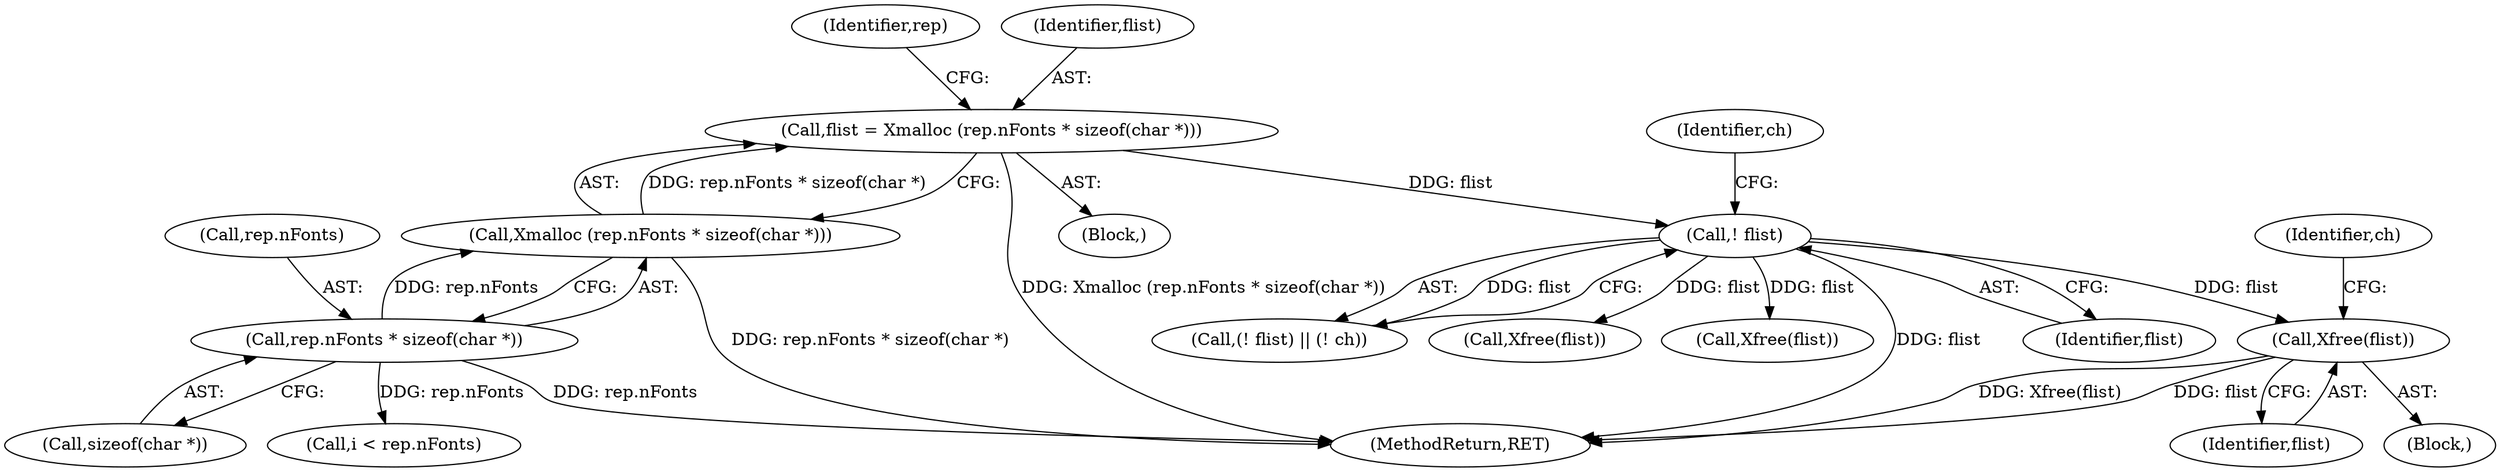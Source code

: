 digraph "0_libx11_8c29f1607a31dac0911e45a0dd3d74173822b3c9@API" {
"1000242" [label="(Call,Xfree(flist))"];
"1000237" [label="(Call,! flist)"];
"1000198" [label="(Call,flist = Xmalloc (rep.nFonts * sizeof(char *)))"];
"1000200" [label="(Call,Xmalloc (rep.nFonts * sizeof(char *)))"];
"1000201" [label="(Call,rep.nFonts * sizeof(char *))"];
"1000370" [label="(MethodReturn,RET)"];
"1000236" [label="(Call,(! flist) || (! ch))"];
"1000198" [label="(Call,flist = Xmalloc (rep.nFonts * sizeof(char *)))"];
"1000240" [label="(Identifier,ch)"];
"1000201" [label="(Call,rep.nFonts * sizeof(char *))"];
"1000205" [label="(Call,sizeof(char *))"];
"1000287" [label="(Call,i < rep.nFonts)"];
"1000211" [label="(Identifier,rep)"];
"1000333" [label="(Call,Xfree(flist))"];
"1000243" [label="(Identifier,flist)"];
"1000199" [label="(Identifier,flist)"];
"1000242" [label="(Call,Xfree(flist))"];
"1000245" [label="(Identifier,ch)"];
"1000237" [label="(Call,! flist)"];
"1000238" [label="(Identifier,flist)"];
"1000241" [label="(Block,)"];
"1000202" [label="(Call,rep.nFonts)"];
"1000200" [label="(Call,Xmalloc (rep.nFonts * sizeof(char *)))"];
"1000197" [label="(Block,)"];
"1000344" [label="(Call,Xfree(flist))"];
"1000242" -> "1000241"  [label="AST: "];
"1000242" -> "1000243"  [label="CFG: "];
"1000243" -> "1000242"  [label="AST: "];
"1000245" -> "1000242"  [label="CFG: "];
"1000242" -> "1000370"  [label="DDG: Xfree(flist)"];
"1000242" -> "1000370"  [label="DDG: flist"];
"1000237" -> "1000242"  [label="DDG: flist"];
"1000237" -> "1000236"  [label="AST: "];
"1000237" -> "1000238"  [label="CFG: "];
"1000238" -> "1000237"  [label="AST: "];
"1000240" -> "1000237"  [label="CFG: "];
"1000236" -> "1000237"  [label="CFG: "];
"1000237" -> "1000370"  [label="DDG: flist"];
"1000237" -> "1000236"  [label="DDG: flist"];
"1000198" -> "1000237"  [label="DDG: flist"];
"1000237" -> "1000333"  [label="DDG: flist"];
"1000237" -> "1000344"  [label="DDG: flist"];
"1000198" -> "1000197"  [label="AST: "];
"1000198" -> "1000200"  [label="CFG: "];
"1000199" -> "1000198"  [label="AST: "];
"1000200" -> "1000198"  [label="AST: "];
"1000211" -> "1000198"  [label="CFG: "];
"1000198" -> "1000370"  [label="DDG: Xmalloc (rep.nFonts * sizeof(char *))"];
"1000200" -> "1000198"  [label="DDG: rep.nFonts * sizeof(char *)"];
"1000200" -> "1000201"  [label="CFG: "];
"1000201" -> "1000200"  [label="AST: "];
"1000200" -> "1000370"  [label="DDG: rep.nFonts * sizeof(char *)"];
"1000201" -> "1000200"  [label="DDG: rep.nFonts"];
"1000201" -> "1000205"  [label="CFG: "];
"1000202" -> "1000201"  [label="AST: "];
"1000205" -> "1000201"  [label="AST: "];
"1000201" -> "1000370"  [label="DDG: rep.nFonts"];
"1000201" -> "1000287"  [label="DDG: rep.nFonts"];
}
